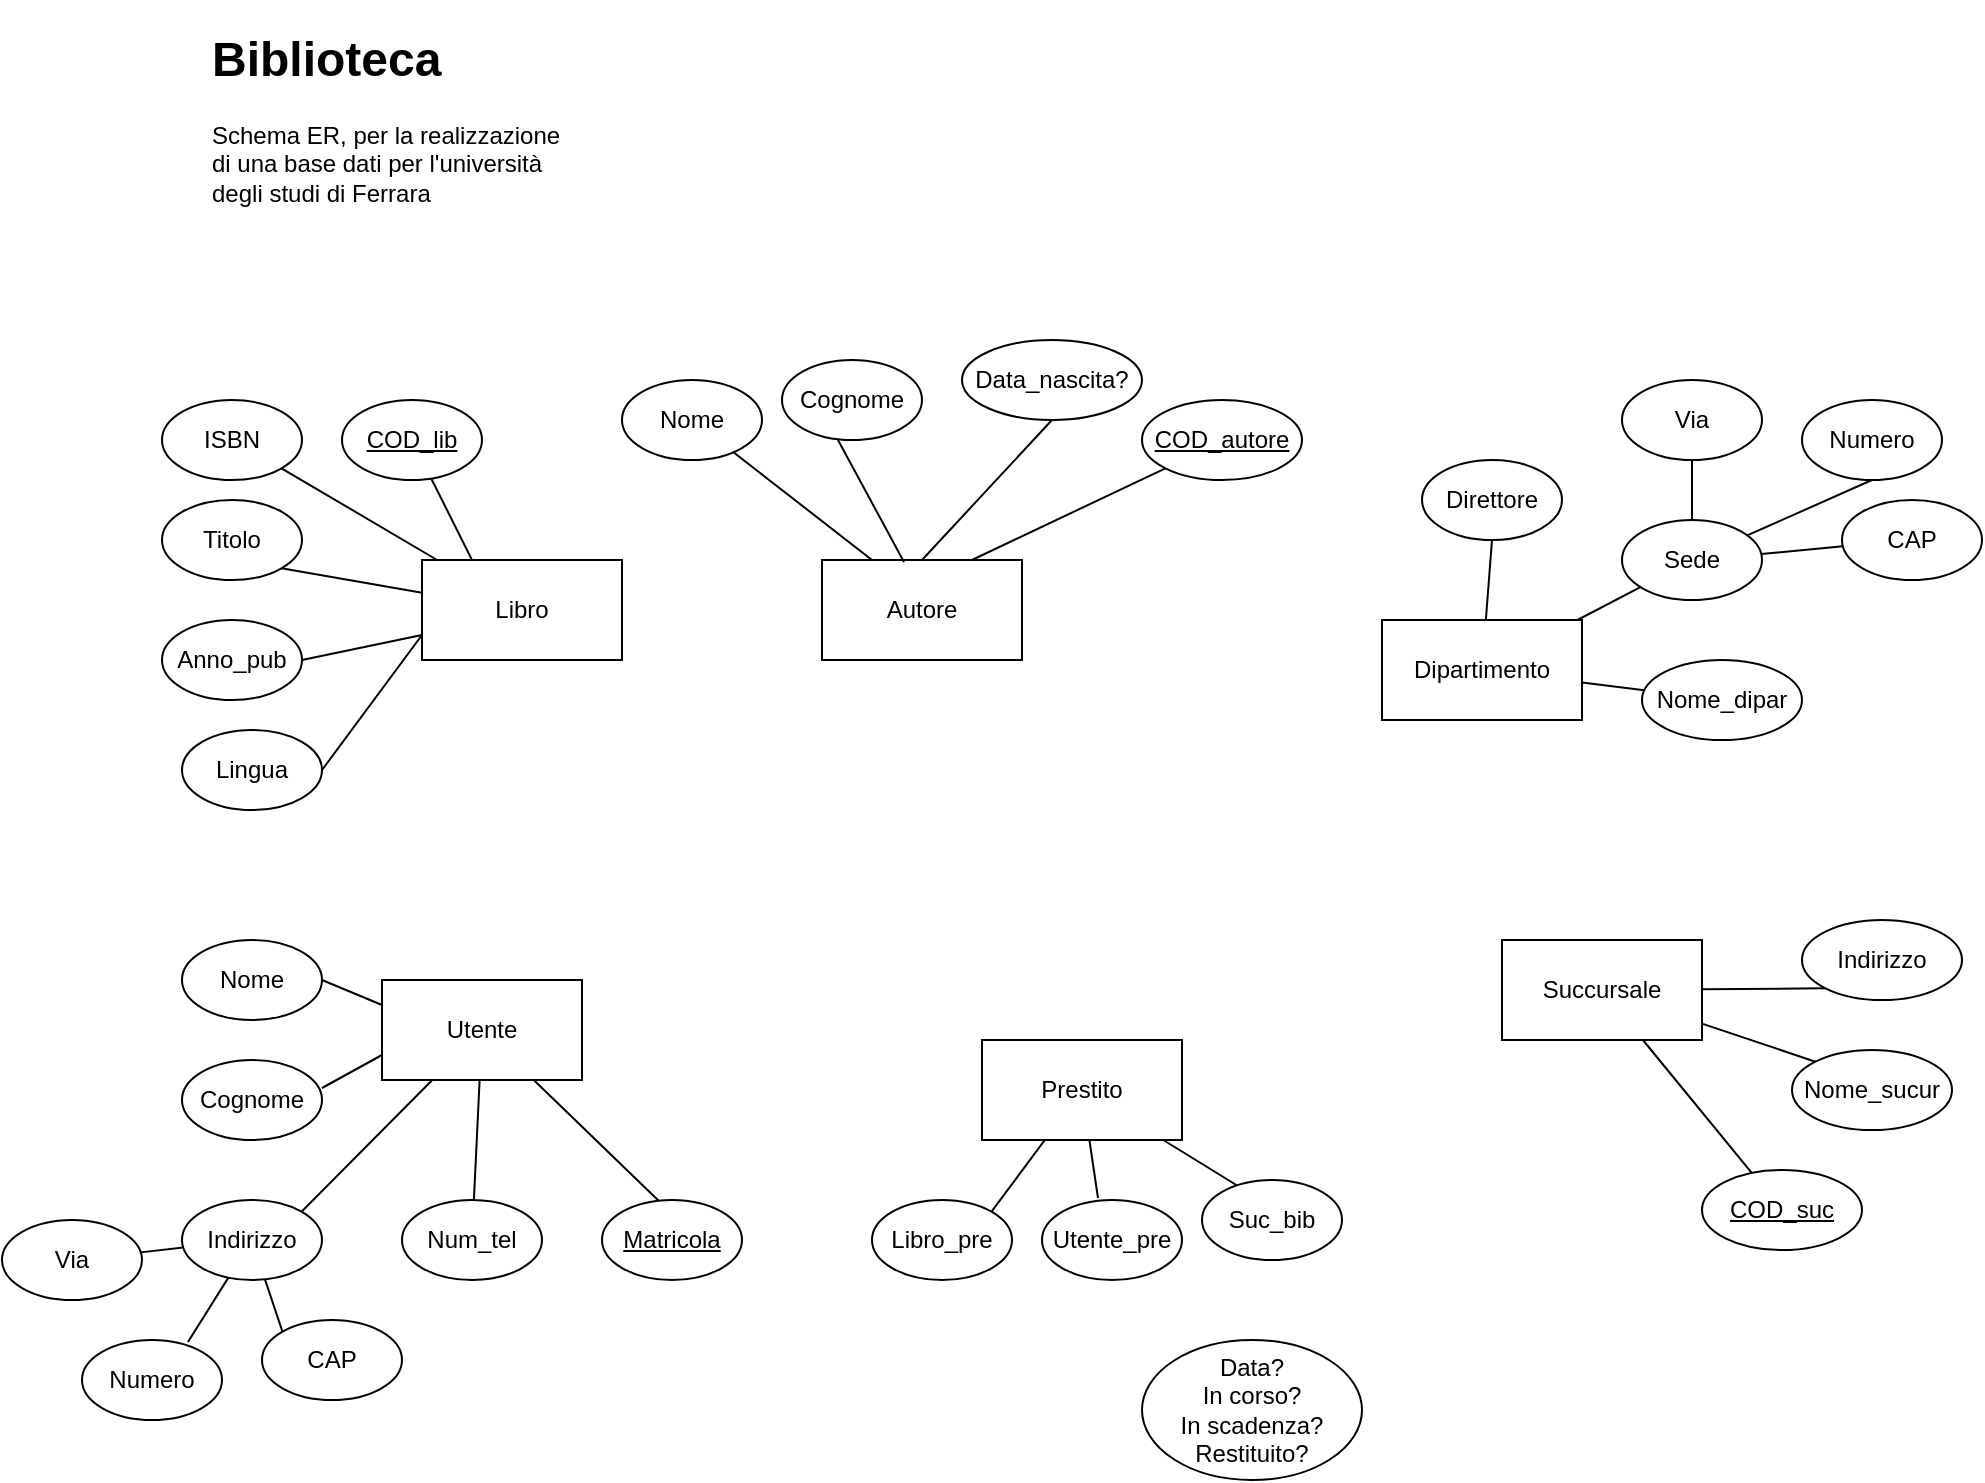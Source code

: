 <mxfile version="21.3.3">
  <diagram name="Pagina-1" id="E3GI98uYucdItwS_r5Lm">
    <mxGraphModel dx="1781" dy="647" grid="1" gridSize="10" guides="1" tooltips="1" connect="1" arrows="1" fold="1" page="1" pageScale="1" pageWidth="827" pageHeight="1169" math="0" shadow="0">
      <root>
        <mxCell id="0" />
        <mxCell id="1" parent="0" />
        <mxCell id="kqwqcUx1cXgf259iEi2L-33" value="" style="rounded=0;orthogonalLoop=1;jettySize=auto;html=1;endArrow=none;endFill=0;" edge="1" parent="1" source="kqwqcUx1cXgf259iEi2L-1" target="kqwqcUx1cXgf259iEi2L-27">
          <mxGeometry relative="1" as="geometry" />
        </mxCell>
        <mxCell id="kqwqcUx1cXgf259iEi2L-34" style="rounded=0;orthogonalLoop=1;jettySize=auto;html=1;entryX=0.414;entryY=0.025;entryDx=0;entryDy=0;entryPerimeter=0;endArrow=none;endFill=0;" edge="1" parent="1" source="kqwqcUx1cXgf259iEi2L-1" target="kqwqcUx1cXgf259iEi2L-28">
          <mxGeometry relative="1" as="geometry" />
        </mxCell>
        <mxCell id="kqwqcUx1cXgf259iEi2L-1" value="Utente" style="rounded=0;whiteSpace=wrap;html=1;" vertex="1" parent="1">
          <mxGeometry x="110" y="490" width="100" height="50" as="geometry" />
        </mxCell>
        <mxCell id="kqwqcUx1cXgf259iEi2L-2" value="&lt;h1&gt;Biblioteca&lt;/h1&gt;&lt;div&gt;Schema ER, per la realizzazione di una base dati per l&#39;università degli studi di Ferrara&lt;/div&gt;" style="text;html=1;strokeColor=none;fillColor=none;spacing=5;spacingTop=-20;whiteSpace=wrap;overflow=hidden;rounded=0;" vertex="1" parent="1">
          <mxGeometry x="20" y="10" width="190" height="100" as="geometry" />
        </mxCell>
        <mxCell id="kqwqcUx1cXgf259iEi2L-13" style="rounded=0;orthogonalLoop=1;jettySize=auto;html=1;entryX=1;entryY=1;entryDx=0;entryDy=0;endArrow=none;endFill=0;" edge="1" parent="1" source="kqwqcUx1cXgf259iEi2L-3" target="kqwqcUx1cXgf259iEi2L-9">
          <mxGeometry relative="1" as="geometry" />
        </mxCell>
        <mxCell id="kqwqcUx1cXgf259iEi2L-3" value="Libro" style="rounded=0;whiteSpace=wrap;html=1;" vertex="1" parent="1">
          <mxGeometry x="130" y="280" width="100" height="50" as="geometry" />
        </mxCell>
        <mxCell id="kqwqcUx1cXgf259iEi2L-42" style="rounded=0;orthogonalLoop=1;jettySize=auto;html=1;entryX=1;entryY=0;entryDx=0;entryDy=0;endArrow=none;endFill=0;" edge="1" parent="1" source="kqwqcUx1cXgf259iEi2L-4" target="kqwqcUx1cXgf259iEi2L-38">
          <mxGeometry relative="1" as="geometry" />
        </mxCell>
        <mxCell id="kqwqcUx1cXgf259iEi2L-43" style="rounded=0;orthogonalLoop=1;jettySize=auto;html=1;entryX=0.4;entryY=-0.025;entryDx=0;entryDy=0;entryPerimeter=0;endArrow=none;endFill=0;" edge="1" parent="1" source="kqwqcUx1cXgf259iEi2L-4" target="kqwqcUx1cXgf259iEi2L-39">
          <mxGeometry relative="1" as="geometry" />
        </mxCell>
        <mxCell id="kqwqcUx1cXgf259iEi2L-44" style="rounded=0;orthogonalLoop=1;jettySize=auto;html=1;entryX=0.257;entryY=0.075;entryDx=0;entryDy=0;entryPerimeter=0;endArrow=none;endFill=0;" edge="1" parent="1" source="kqwqcUx1cXgf259iEi2L-4" target="kqwqcUx1cXgf259iEi2L-40">
          <mxGeometry relative="1" as="geometry" />
        </mxCell>
        <mxCell id="kqwqcUx1cXgf259iEi2L-4" value="Prestito" style="rounded=0;whiteSpace=wrap;html=1;" vertex="1" parent="1">
          <mxGeometry x="410" y="520" width="100" height="50" as="geometry" />
        </mxCell>
        <mxCell id="kqwqcUx1cXgf259iEi2L-5" value="Autore" style="rounded=0;whiteSpace=wrap;html=1;" vertex="1" parent="1">
          <mxGeometry x="330" y="280" width="100" height="50" as="geometry" />
        </mxCell>
        <mxCell id="kqwqcUx1cXgf259iEi2L-56" style="rounded=0;orthogonalLoop=1;jettySize=auto;html=1;entryX=0.5;entryY=1;entryDx=0;entryDy=0;endArrow=none;endFill=0;" edge="1" parent="1" source="kqwqcUx1cXgf259iEi2L-6" target="kqwqcUx1cXgf259iEi2L-53">
          <mxGeometry relative="1" as="geometry" />
        </mxCell>
        <mxCell id="kqwqcUx1cXgf259iEi2L-57" style="rounded=0;orthogonalLoop=1;jettySize=auto;html=1;endArrow=none;endFill=0;" edge="1" parent="1" source="kqwqcUx1cXgf259iEi2L-6" target="kqwqcUx1cXgf259iEi2L-54">
          <mxGeometry relative="1" as="geometry" />
        </mxCell>
        <mxCell id="kqwqcUx1cXgf259iEi2L-58" style="rounded=0;orthogonalLoop=1;jettySize=auto;html=1;endArrow=none;endFill=0;" edge="1" parent="1" source="kqwqcUx1cXgf259iEi2L-6" target="kqwqcUx1cXgf259iEi2L-55">
          <mxGeometry relative="1" as="geometry" />
        </mxCell>
        <mxCell id="kqwqcUx1cXgf259iEi2L-6" value="Dipartimento" style="rounded=0;whiteSpace=wrap;html=1;" vertex="1" parent="1">
          <mxGeometry x="610" y="310" width="100" height="50" as="geometry" />
        </mxCell>
        <mxCell id="kqwqcUx1cXgf259iEi2L-68" style="rounded=0;orthogonalLoop=1;jettySize=auto;html=1;endArrow=none;endFill=0;" edge="1" parent="1" source="kqwqcUx1cXgf259iEi2L-7" target="kqwqcUx1cXgf259iEi2L-67">
          <mxGeometry relative="1" as="geometry" />
        </mxCell>
        <mxCell id="kqwqcUx1cXgf259iEi2L-69" style="rounded=0;orthogonalLoop=1;jettySize=auto;html=1;entryX=0;entryY=0;entryDx=0;entryDy=0;endArrow=none;endFill=0;" edge="1" parent="1" source="kqwqcUx1cXgf259iEi2L-7" target="kqwqcUx1cXgf259iEi2L-66">
          <mxGeometry relative="1" as="geometry" />
        </mxCell>
        <mxCell id="kqwqcUx1cXgf259iEi2L-70" style="rounded=0;orthogonalLoop=1;jettySize=auto;html=1;entryX=0;entryY=1;entryDx=0;entryDy=0;endArrow=none;endFill=0;" edge="1" parent="1" source="kqwqcUx1cXgf259iEi2L-7" target="kqwqcUx1cXgf259iEi2L-65">
          <mxGeometry relative="1" as="geometry" />
        </mxCell>
        <mxCell id="kqwqcUx1cXgf259iEi2L-7" value="Succursale" style="rounded=0;whiteSpace=wrap;html=1;" vertex="1" parent="1">
          <mxGeometry x="670" y="470" width="100" height="50" as="geometry" />
        </mxCell>
        <mxCell id="kqwqcUx1cXgf259iEi2L-8" value="ISBN" style="ellipse;whiteSpace=wrap;html=1;" vertex="1" parent="1">
          <mxGeometry y="200" width="70" height="40" as="geometry" />
        </mxCell>
        <mxCell id="kqwqcUx1cXgf259iEi2L-9" value="Titolo" style="ellipse;whiteSpace=wrap;html=1;" vertex="1" parent="1">
          <mxGeometry y="250" width="70" height="40" as="geometry" />
        </mxCell>
        <mxCell id="kqwqcUx1cXgf259iEi2L-10" value="Anno_pub" style="ellipse;whiteSpace=wrap;html=1;" vertex="1" parent="1">
          <mxGeometry y="310" width="70" height="40" as="geometry" />
        </mxCell>
        <mxCell id="kqwqcUx1cXgf259iEi2L-11" value="Lingua" style="ellipse;whiteSpace=wrap;html=1;" vertex="1" parent="1">
          <mxGeometry x="10" y="365" width="70" height="40" as="geometry" />
        </mxCell>
        <mxCell id="kqwqcUx1cXgf259iEi2L-12" value="&lt;u&gt;COD_lib&lt;/u&gt;" style="ellipse;whiteSpace=wrap;html=1;" vertex="1" parent="1">
          <mxGeometry x="90" y="200" width="70" height="40" as="geometry" />
        </mxCell>
        <mxCell id="kqwqcUx1cXgf259iEi2L-14" style="rounded=0;orthogonalLoop=1;jettySize=auto;html=1;entryX=1;entryY=1;entryDx=0;entryDy=0;endArrow=none;endFill=0;" edge="1" parent="1" source="kqwqcUx1cXgf259iEi2L-3" target="kqwqcUx1cXgf259iEi2L-8">
          <mxGeometry relative="1" as="geometry">
            <mxPoint x="140" y="306" as="sourcePoint" />
            <mxPoint x="70" y="294" as="targetPoint" />
          </mxGeometry>
        </mxCell>
        <mxCell id="kqwqcUx1cXgf259iEi2L-15" style="rounded=0;orthogonalLoop=1;jettySize=auto;html=1;endArrow=none;endFill=0;exitX=0.25;exitY=0;exitDx=0;exitDy=0;" edge="1" parent="1" source="kqwqcUx1cXgf259iEi2L-3" target="kqwqcUx1cXgf259iEi2L-12">
          <mxGeometry relative="1" as="geometry">
            <mxPoint x="150" y="316" as="sourcePoint" />
            <mxPoint x="80" y="304" as="targetPoint" />
          </mxGeometry>
        </mxCell>
        <mxCell id="kqwqcUx1cXgf259iEi2L-16" style="rounded=0;orthogonalLoop=1;jettySize=auto;html=1;entryX=1;entryY=0.5;entryDx=0;entryDy=0;endArrow=none;endFill=0;exitX=0;exitY=0.75;exitDx=0;exitDy=0;" edge="1" parent="1" source="kqwqcUx1cXgf259iEi2L-3" target="kqwqcUx1cXgf259iEi2L-10">
          <mxGeometry relative="1" as="geometry">
            <mxPoint x="160" y="326" as="sourcePoint" />
            <mxPoint x="90" y="314" as="targetPoint" />
          </mxGeometry>
        </mxCell>
        <mxCell id="kqwqcUx1cXgf259iEi2L-17" style="rounded=0;orthogonalLoop=1;jettySize=auto;html=1;entryX=1;entryY=0.5;entryDx=0;entryDy=0;endArrow=none;endFill=0;exitX=0;exitY=0.75;exitDx=0;exitDy=0;" edge="1" parent="1" source="kqwqcUx1cXgf259iEi2L-3" target="kqwqcUx1cXgf259iEi2L-11">
          <mxGeometry relative="1" as="geometry">
            <mxPoint x="170" y="336" as="sourcePoint" />
            <mxPoint x="100" y="324" as="targetPoint" />
          </mxGeometry>
        </mxCell>
        <mxCell id="kqwqcUx1cXgf259iEi2L-19" value="Nome" style="ellipse;whiteSpace=wrap;html=1;" vertex="1" parent="1">
          <mxGeometry x="10" y="470" width="70" height="40" as="geometry" />
        </mxCell>
        <mxCell id="kqwqcUx1cXgf259iEi2L-20" value="Cognome" style="ellipse;whiteSpace=wrap;html=1;" vertex="1" parent="1">
          <mxGeometry x="10" y="530" width="70" height="40" as="geometry" />
        </mxCell>
        <mxCell id="kqwqcUx1cXgf259iEi2L-35" style="rounded=0;orthogonalLoop=1;jettySize=auto;html=1;entryX=0;entryY=0;entryDx=0;entryDy=0;endArrow=none;endFill=0;" edge="1" parent="1" source="kqwqcUx1cXgf259iEi2L-23" target="kqwqcUx1cXgf259iEi2L-24">
          <mxGeometry relative="1" as="geometry" />
        </mxCell>
        <mxCell id="kqwqcUx1cXgf259iEi2L-36" style="rounded=0;orthogonalLoop=1;jettySize=auto;html=1;entryX=0.757;entryY=0.025;entryDx=0;entryDy=0;entryPerimeter=0;endArrow=none;endFill=0;" edge="1" parent="1" source="kqwqcUx1cXgf259iEi2L-23" target="kqwqcUx1cXgf259iEi2L-25">
          <mxGeometry relative="1" as="geometry" />
        </mxCell>
        <mxCell id="kqwqcUx1cXgf259iEi2L-37" style="rounded=0;orthogonalLoop=1;jettySize=auto;html=1;endArrow=none;endFill=0;" edge="1" parent="1" source="kqwqcUx1cXgf259iEi2L-23" target="kqwqcUx1cXgf259iEi2L-26">
          <mxGeometry relative="1" as="geometry" />
        </mxCell>
        <mxCell id="kqwqcUx1cXgf259iEi2L-23" value="Indirizzo" style="ellipse;whiteSpace=wrap;html=1;" vertex="1" parent="1">
          <mxGeometry x="10" y="600" width="70" height="40" as="geometry" />
        </mxCell>
        <mxCell id="kqwqcUx1cXgf259iEi2L-24" value="CAP" style="ellipse;whiteSpace=wrap;html=1;" vertex="1" parent="1">
          <mxGeometry x="50" y="660" width="70" height="40" as="geometry" />
        </mxCell>
        <mxCell id="kqwqcUx1cXgf259iEi2L-25" value="Numero" style="ellipse;whiteSpace=wrap;html=1;" vertex="1" parent="1">
          <mxGeometry x="-40" y="670" width="70" height="40" as="geometry" />
        </mxCell>
        <mxCell id="kqwqcUx1cXgf259iEi2L-26" value="Via" style="ellipse;whiteSpace=wrap;html=1;" vertex="1" parent="1">
          <mxGeometry x="-80" y="610" width="70" height="40" as="geometry" />
        </mxCell>
        <mxCell id="kqwqcUx1cXgf259iEi2L-27" value="Num_tel" style="ellipse;whiteSpace=wrap;html=1;" vertex="1" parent="1">
          <mxGeometry x="120" y="600" width="70" height="40" as="geometry" />
        </mxCell>
        <mxCell id="kqwqcUx1cXgf259iEi2L-28" value="&lt;u&gt;Matricola&lt;/u&gt;" style="ellipse;whiteSpace=wrap;html=1;" vertex="1" parent="1">
          <mxGeometry x="220" y="600" width="70" height="40" as="geometry" />
        </mxCell>
        <mxCell id="kqwqcUx1cXgf259iEi2L-29" style="rounded=0;orthogonalLoop=1;jettySize=auto;html=1;entryX=1;entryY=0.5;entryDx=0;entryDy=0;endArrow=none;endFill=0;exitX=0;exitY=0.25;exitDx=0;exitDy=0;" edge="1" parent="1" source="kqwqcUx1cXgf259iEi2L-1" target="kqwqcUx1cXgf259iEi2L-19">
          <mxGeometry relative="1" as="geometry">
            <mxPoint x="140" y="328" as="sourcePoint" />
            <mxPoint x="90" y="395" as="targetPoint" />
          </mxGeometry>
        </mxCell>
        <mxCell id="kqwqcUx1cXgf259iEi2L-30" style="rounded=0;orthogonalLoop=1;jettySize=auto;html=1;endArrow=none;endFill=0;exitX=0;exitY=0.75;exitDx=0;exitDy=0;" edge="1" parent="1" source="kqwqcUx1cXgf259iEi2L-1">
          <mxGeometry relative="1" as="geometry">
            <mxPoint x="150" y="338" as="sourcePoint" />
            <mxPoint x="80" y="544" as="targetPoint" />
          </mxGeometry>
        </mxCell>
        <mxCell id="kqwqcUx1cXgf259iEi2L-31" style="rounded=0;orthogonalLoop=1;jettySize=auto;html=1;entryX=1;entryY=0;entryDx=0;entryDy=0;endArrow=none;endFill=0;" edge="1" parent="1" source="kqwqcUx1cXgf259iEi2L-1" target="kqwqcUx1cXgf259iEi2L-23">
          <mxGeometry relative="1" as="geometry">
            <mxPoint x="160" y="348" as="sourcePoint" />
            <mxPoint x="110" y="415" as="targetPoint" />
          </mxGeometry>
        </mxCell>
        <mxCell id="kqwqcUx1cXgf259iEi2L-38" value="Libro_pre" style="ellipse;whiteSpace=wrap;html=1;" vertex="1" parent="1">
          <mxGeometry x="355" y="600" width="70" height="40" as="geometry" />
        </mxCell>
        <mxCell id="kqwqcUx1cXgf259iEi2L-39" value="Utente_pre" style="ellipse;whiteSpace=wrap;html=1;" vertex="1" parent="1">
          <mxGeometry x="440" y="600" width="70" height="40" as="geometry" />
        </mxCell>
        <mxCell id="kqwqcUx1cXgf259iEi2L-40" value="Suc_bib" style="ellipse;whiteSpace=wrap;html=1;" vertex="1" parent="1">
          <mxGeometry x="520" y="590" width="70" height="40" as="geometry" />
        </mxCell>
        <mxCell id="kqwqcUx1cXgf259iEi2L-41" value="Data?&lt;br&gt;In corso?&lt;br&gt;In scadenza?&lt;br&gt;Restituito?" style="ellipse;whiteSpace=wrap;html=1;" vertex="1" parent="1">
          <mxGeometry x="490" y="670" width="110" height="70" as="geometry" />
        </mxCell>
        <mxCell id="kqwqcUx1cXgf259iEi2L-49" style="rounded=0;orthogonalLoop=1;jettySize=auto;html=1;entryX=0.25;entryY=0;entryDx=0;entryDy=0;endArrow=none;endFill=0;" edge="1" parent="1" source="kqwqcUx1cXgf259iEi2L-45" target="kqwqcUx1cXgf259iEi2L-5">
          <mxGeometry relative="1" as="geometry" />
        </mxCell>
        <mxCell id="kqwqcUx1cXgf259iEi2L-45" value="Nome" style="ellipse;whiteSpace=wrap;html=1;" vertex="1" parent="1">
          <mxGeometry x="230" y="190" width="70" height="40" as="geometry" />
        </mxCell>
        <mxCell id="kqwqcUx1cXgf259iEi2L-46" value="Data_nascita?" style="ellipse;whiteSpace=wrap;html=1;" vertex="1" parent="1">
          <mxGeometry x="400" y="170" width="90" height="40" as="geometry" />
        </mxCell>
        <mxCell id="kqwqcUx1cXgf259iEi2L-47" value="Cognome" style="ellipse;whiteSpace=wrap;html=1;" vertex="1" parent="1">
          <mxGeometry x="310" y="180" width="70" height="40" as="geometry" />
        </mxCell>
        <mxCell id="kqwqcUx1cXgf259iEi2L-48" value="&lt;u&gt;COD_autore&lt;/u&gt;" style="ellipse;whiteSpace=wrap;html=1;" vertex="1" parent="1">
          <mxGeometry x="490" y="200" width="80" height="40" as="geometry" />
        </mxCell>
        <mxCell id="kqwqcUx1cXgf259iEi2L-50" style="rounded=0;orthogonalLoop=1;jettySize=auto;html=1;entryX=0.41;entryY=0.02;entryDx=0;entryDy=0;endArrow=none;endFill=0;exitX=0.4;exitY=1;exitDx=0;exitDy=0;exitPerimeter=0;entryPerimeter=0;" edge="1" parent="1" source="kqwqcUx1cXgf259iEi2L-47" target="kqwqcUx1cXgf259iEi2L-5">
          <mxGeometry relative="1" as="geometry">
            <mxPoint x="296" y="236" as="sourcePoint" />
            <mxPoint x="365" y="290" as="targetPoint" />
          </mxGeometry>
        </mxCell>
        <mxCell id="kqwqcUx1cXgf259iEi2L-51" style="rounded=0;orthogonalLoop=1;jettySize=auto;html=1;entryX=0.5;entryY=0;entryDx=0;entryDy=0;endArrow=none;endFill=0;exitX=0.5;exitY=1;exitDx=0;exitDy=0;" edge="1" parent="1" source="kqwqcUx1cXgf259iEi2L-46" target="kqwqcUx1cXgf259iEi2L-5">
          <mxGeometry relative="1" as="geometry">
            <mxPoint x="306" y="246" as="sourcePoint" />
            <mxPoint x="375" y="300" as="targetPoint" />
          </mxGeometry>
        </mxCell>
        <mxCell id="kqwqcUx1cXgf259iEi2L-52" style="rounded=0;orthogonalLoop=1;jettySize=auto;html=1;entryX=0.75;entryY=0;entryDx=0;entryDy=0;endArrow=none;endFill=0;exitX=0;exitY=1;exitDx=0;exitDy=0;" edge="1" parent="1" source="kqwqcUx1cXgf259iEi2L-48" target="kqwqcUx1cXgf259iEi2L-5">
          <mxGeometry relative="1" as="geometry">
            <mxPoint x="316" y="256" as="sourcePoint" />
            <mxPoint x="385" y="310" as="targetPoint" />
          </mxGeometry>
        </mxCell>
        <mxCell id="kqwqcUx1cXgf259iEi2L-53" value="Direttore" style="ellipse;whiteSpace=wrap;html=1;" vertex="1" parent="1">
          <mxGeometry x="630" y="230" width="70" height="40" as="geometry" />
        </mxCell>
        <mxCell id="kqwqcUx1cXgf259iEi2L-62" style="rounded=0;orthogonalLoop=1;jettySize=auto;html=1;entryX=0.5;entryY=1;entryDx=0;entryDy=0;endArrow=none;endFill=0;" edge="1" parent="1" source="kqwqcUx1cXgf259iEi2L-54" target="kqwqcUx1cXgf259iEi2L-59">
          <mxGeometry relative="1" as="geometry" />
        </mxCell>
        <mxCell id="kqwqcUx1cXgf259iEi2L-63" style="rounded=0;orthogonalLoop=1;jettySize=auto;html=1;endArrow=none;endFill=0;" edge="1" parent="1" source="kqwqcUx1cXgf259iEi2L-54" target="kqwqcUx1cXgf259iEi2L-61">
          <mxGeometry relative="1" as="geometry" />
        </mxCell>
        <mxCell id="kqwqcUx1cXgf259iEi2L-64" style="rounded=0;orthogonalLoop=1;jettySize=auto;html=1;entryX=0.5;entryY=1;entryDx=0;entryDy=0;endArrow=none;endFill=0;" edge="1" parent="1" source="kqwqcUx1cXgf259iEi2L-54" target="kqwqcUx1cXgf259iEi2L-60">
          <mxGeometry relative="1" as="geometry" />
        </mxCell>
        <mxCell id="kqwqcUx1cXgf259iEi2L-54" value="Sede" style="ellipse;whiteSpace=wrap;html=1;" vertex="1" parent="1">
          <mxGeometry x="730" y="260" width="70" height="40" as="geometry" />
        </mxCell>
        <mxCell id="kqwqcUx1cXgf259iEi2L-55" value="Nome_dipar" style="ellipse;whiteSpace=wrap;html=1;" vertex="1" parent="1">
          <mxGeometry x="740" y="330" width="80" height="40" as="geometry" />
        </mxCell>
        <mxCell id="kqwqcUx1cXgf259iEi2L-59" value="Via" style="ellipse;whiteSpace=wrap;html=1;" vertex="1" parent="1">
          <mxGeometry x="730" y="190" width="70" height="40" as="geometry" />
        </mxCell>
        <mxCell id="kqwqcUx1cXgf259iEi2L-60" value="Numero" style="ellipse;whiteSpace=wrap;html=1;" vertex="1" parent="1">
          <mxGeometry x="820" y="200" width="70" height="40" as="geometry" />
        </mxCell>
        <mxCell id="kqwqcUx1cXgf259iEi2L-61" value="CAP" style="ellipse;whiteSpace=wrap;html=1;" vertex="1" parent="1">
          <mxGeometry x="840" y="250" width="70" height="40" as="geometry" />
        </mxCell>
        <mxCell id="kqwqcUx1cXgf259iEi2L-65" value="Indirizzo" style="ellipse;whiteSpace=wrap;html=1;" vertex="1" parent="1">
          <mxGeometry x="820" y="460" width="80" height="40" as="geometry" />
        </mxCell>
        <mxCell id="kqwqcUx1cXgf259iEi2L-66" value="Nome_sucur" style="ellipse;whiteSpace=wrap;html=1;" vertex="1" parent="1">
          <mxGeometry x="815" y="525" width="80" height="40" as="geometry" />
        </mxCell>
        <mxCell id="kqwqcUx1cXgf259iEi2L-67" value="&lt;u&gt;COD_suc&lt;/u&gt;" style="ellipse;whiteSpace=wrap;html=1;" vertex="1" parent="1">
          <mxGeometry x="770" y="585" width="80" height="40" as="geometry" />
        </mxCell>
      </root>
    </mxGraphModel>
  </diagram>
</mxfile>
